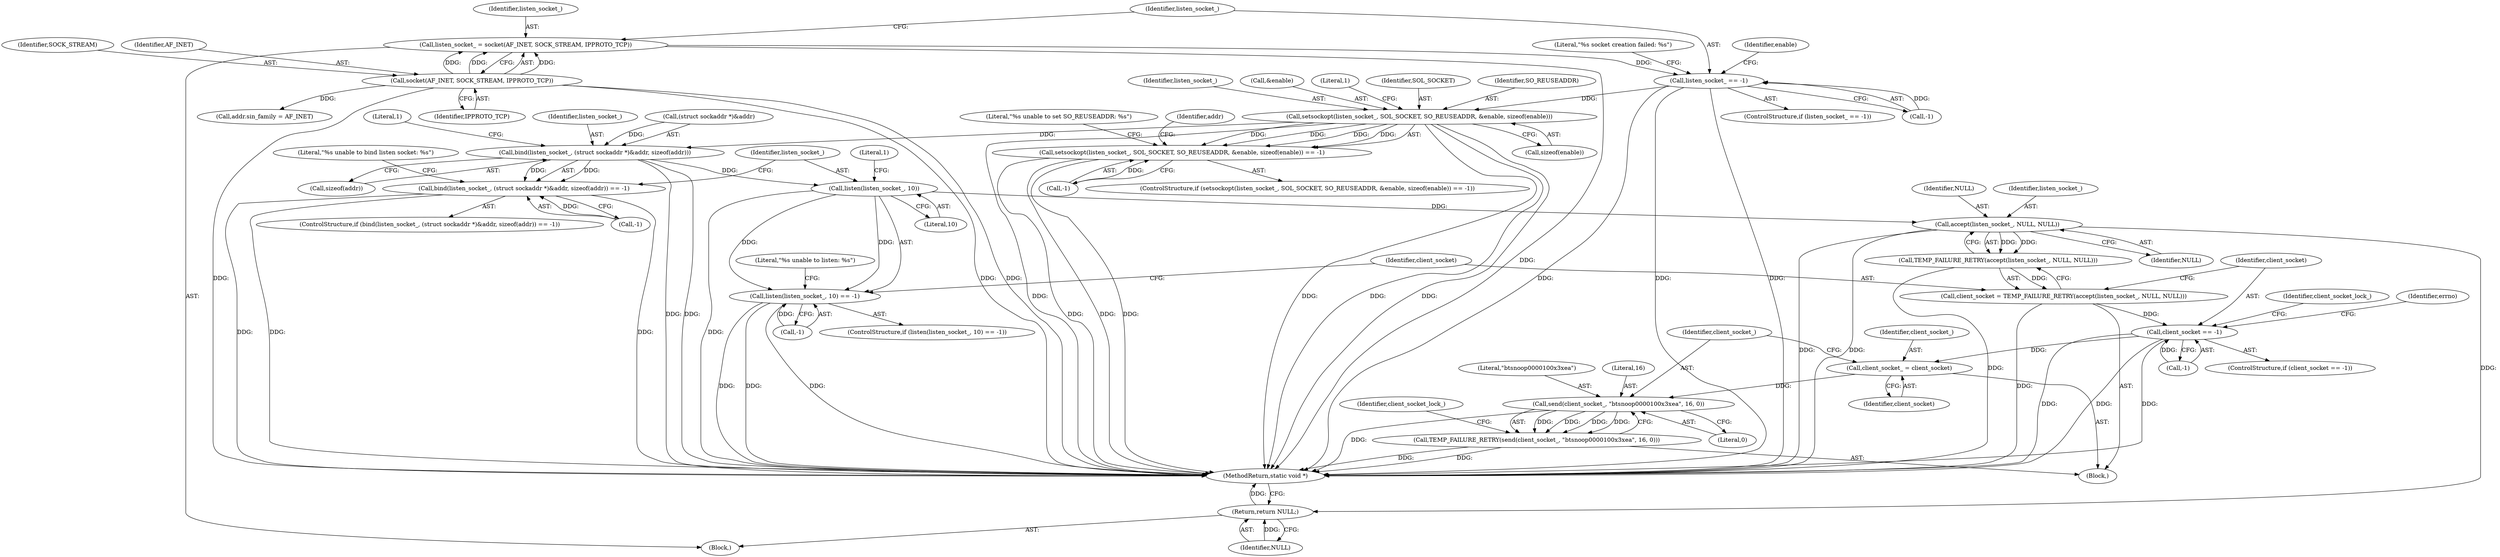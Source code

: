 digraph "0_Android_472271b153c5dc53c28beac55480a8d8434b2d5c_52@API" {
"1000112" [label="(Call,listen_socket_ = socket(AF_INET, SOCK_STREAM, IPPROTO_TCP))"];
"1000114" [label="(Call,socket(AF_INET, SOCK_STREAM, IPPROTO_TCP))"];
"1000119" [label="(Call,listen_socket_ == -1)"];
"1000136" [label="(Call,setsockopt(listen_socket_, SOL_SOCKET, SO_REUSEADDR, &enable, sizeof(enable)))"];
"1000135" [label="(Call,setsockopt(listen_socket_, SOL_SOCKET, SO_REUSEADDR, &enable, sizeof(enable)) == -1)"];
"1000175" [label="(Call,bind(listen_socket_, (struct sockaddr *)&addr, sizeof(addr)))"];
"1000174" [label="(Call,bind(listen_socket_, (struct sockaddr *)&addr, sizeof(addr)) == -1)"];
"1000194" [label="(Call,listen(listen_socket_, 10))"];
"1000193" [label="(Call,listen(listen_socket_, 10) == -1)"];
"1000212" [label="(Call,accept(listen_socket_, NULL, NULL))"];
"1000211" [label="(Call,TEMP_FAILURE_RETRY(accept(listen_socket_, NULL, NULL)))"];
"1000209" [label="(Call,client_socket = TEMP_FAILURE_RETRY(accept(listen_socket_, NULL, NULL)))"];
"1000217" [label="(Call,client_socket == -1)"];
"1000244" [label="(Call,client_socket_ = client_socket)"];
"1000248" [label="(Call,send(client_socket_, \"btsnoop\0\0\0\0\1\0\0\x3\xea\", 16, 0))"];
"1000247" [label="(Call,TEMP_FAILURE_RETRY(send(client_socket_, \"btsnoop\0\0\0\0\1\0\0\x3\xea\", 16, 0)))"];
"1000260" [label="(Return,return NULL;)"];
"1000209" [label="(Call,client_socket = TEMP_FAILURE_RETRY(accept(listen_socket_, NULL, NULL)))"];
"1000116" [label="(Identifier,SOCK_STREAM)"];
"1000173" [label="(ControlStructure,if (bind(listen_socket_, (struct sockaddr *)&addr, sizeof(addr)) == -1))"];
"1000255" [label="(Identifier,client_socket_lock_)"];
"1000177" [label="(Call,(struct sockaddr *)&addr)"];
"1000194" [label="(Call,listen(listen_socket_, 10))"];
"1000192" [label="(ControlStructure,if (listen(listen_socket_, 10) == -1))"];
"1000156" [label="(Identifier,addr)"];
"1000114" [label="(Call,socket(AF_INET, SOCK_STREAM, IPPROTO_TCP))"];
"1000137" [label="(Identifier,listen_socket_)"];
"1000218" [label="(Identifier,client_socket)"];
"1000134" [label="(ControlStructure,if (setsockopt(listen_socket_, SOL_SOCKET, SO_REUSEADDR, &enable, sizeof(enable)) == -1))"];
"1000118" [label="(ControlStructure,if (listen_socket_ == -1))"];
"1000184" [label="(Literal,1)"];
"1000210" [label="(Identifier,client_socket)"];
"1000252" [label="(Literal,0)"];
"1000195" [label="(Identifier,listen_socket_)"];
"1000125" [label="(Literal,\"%s socket creation failed: %s\")"];
"1000115" [label="(Identifier,AF_INET)"];
"1000247" [label="(Call,TEMP_FAILURE_RETRY(send(client_socket_, \"btsnoop\0\0\0\0\1\0\0\x3\xea\", 16, 0)))"];
"1000212" [label="(Call,accept(listen_socket_, NULL, NULL))"];
"1000119" [label="(Call,listen_socket_ == -1)"];
"1000174" [label="(Call,bind(listen_socket_, (struct sockaddr *)&addr, sizeof(addr)) == -1)"];
"1000198" [label="(Literal,1)"];
"1000120" [label="(Identifier,listen_socket_)"];
"1000142" [label="(Call,sizeof(enable))"];
"1000140" [label="(Call,&enable)"];
"1000251" [label="(Literal,16)"];
"1000187" [label="(Literal,\"%s unable to bind listen socket: %s\")"];
"1000219" [label="(Call,-1)"];
"1000145" [label="(Literal,1)"];
"1000211" [label="(Call,TEMP_FAILURE_RETRY(accept(listen_socket_, NULL, NULL)))"];
"1000217" [label="(Call,client_socket == -1)"];
"1000138" [label="(Identifier,SOL_SOCKET)"];
"1000214" [label="(Identifier,NULL)"];
"1000183" [label="(Call,-1)"];
"1000197" [label="(Call,-1)"];
"1000240" [label="(Identifier,client_socket_lock_)"];
"1000144" [label="(Call,-1)"];
"1000248" [label="(Call,send(client_socket_, \"btsnoop\0\0\0\0\1\0\0\x3\xea\", 16, 0))"];
"1000201" [label="(Literal,\"%s unable to listen: %s\")"];
"1000117" [label="(Identifier,IPPROTO_TCP)"];
"1000244" [label="(Call,client_socket_ = client_socket)"];
"1000249" [label="(Identifier,client_socket_)"];
"1000176" [label="(Identifier,listen_socket_)"];
"1000213" [label="(Identifier,listen_socket_)"];
"1000135" [label="(Call,setsockopt(listen_socket_, SOL_SOCKET, SO_REUSEADDR, &enable, sizeof(enable)) == -1)"];
"1000103" [label="(Block,)"];
"1000261" [label="(Identifier,NULL)"];
"1000121" [label="(Call,-1)"];
"1000112" [label="(Call,listen_socket_ = socket(AF_INET, SOCK_STREAM, IPPROTO_TCP))"];
"1000139" [label="(Identifier,SO_REUSEADDR)"];
"1000260" [label="(Return,return NULL;)"];
"1000245" [label="(Identifier,client_socket_)"];
"1000215" [label="(Identifier,NULL)"];
"1000175" [label="(Call,bind(listen_socket_, (struct sockaddr *)&addr, sizeof(addr)))"];
"1000196" [label="(Literal,10)"];
"1000148" [label="(Literal,\"%s unable to set SO_REUSEADDR: %s\")"];
"1000113" [label="(Identifier,listen_socket_)"];
"1000132" [label="(Identifier,enable)"];
"1000250" [label="(Literal,\"btsnoop\0\0\0\0\1\0\0\x3\xea\")"];
"1000154" [label="(Call,addr.sin_family = AF_INET)"];
"1000225" [label="(Identifier,errno)"];
"1000216" [label="(ControlStructure,if (client_socket == -1))"];
"1000246" [label="(Identifier,client_socket)"];
"1000181" [label="(Call,sizeof(addr))"];
"1000193" [label="(Call,listen(listen_socket_, 10) == -1)"];
"1000207" [label="(Block,)"];
"1000262" [label="(MethodReturn,static void *)"];
"1000136" [label="(Call,setsockopt(listen_socket_, SOL_SOCKET, SO_REUSEADDR, &enable, sizeof(enable)))"];
"1000112" -> "1000103"  [label="AST: "];
"1000112" -> "1000114"  [label="CFG: "];
"1000113" -> "1000112"  [label="AST: "];
"1000114" -> "1000112"  [label="AST: "];
"1000120" -> "1000112"  [label="CFG: "];
"1000112" -> "1000262"  [label="DDG: "];
"1000114" -> "1000112"  [label="DDG: "];
"1000114" -> "1000112"  [label="DDG: "];
"1000114" -> "1000112"  [label="DDG: "];
"1000112" -> "1000119"  [label="DDG: "];
"1000114" -> "1000117"  [label="CFG: "];
"1000115" -> "1000114"  [label="AST: "];
"1000116" -> "1000114"  [label="AST: "];
"1000117" -> "1000114"  [label="AST: "];
"1000114" -> "1000262"  [label="DDG: "];
"1000114" -> "1000262"  [label="DDG: "];
"1000114" -> "1000262"  [label="DDG: "];
"1000114" -> "1000154"  [label="DDG: "];
"1000119" -> "1000118"  [label="AST: "];
"1000119" -> "1000121"  [label="CFG: "];
"1000120" -> "1000119"  [label="AST: "];
"1000121" -> "1000119"  [label="AST: "];
"1000125" -> "1000119"  [label="CFG: "];
"1000132" -> "1000119"  [label="CFG: "];
"1000119" -> "1000262"  [label="DDG: "];
"1000119" -> "1000262"  [label="DDG: "];
"1000119" -> "1000262"  [label="DDG: "];
"1000121" -> "1000119"  [label="DDG: "];
"1000119" -> "1000136"  [label="DDG: "];
"1000136" -> "1000135"  [label="AST: "];
"1000136" -> "1000142"  [label="CFG: "];
"1000137" -> "1000136"  [label="AST: "];
"1000138" -> "1000136"  [label="AST: "];
"1000139" -> "1000136"  [label="AST: "];
"1000140" -> "1000136"  [label="AST: "];
"1000142" -> "1000136"  [label="AST: "];
"1000145" -> "1000136"  [label="CFG: "];
"1000136" -> "1000262"  [label="DDG: "];
"1000136" -> "1000262"  [label="DDG: "];
"1000136" -> "1000262"  [label="DDG: "];
"1000136" -> "1000262"  [label="DDG: "];
"1000136" -> "1000135"  [label="DDG: "];
"1000136" -> "1000135"  [label="DDG: "];
"1000136" -> "1000135"  [label="DDG: "];
"1000136" -> "1000135"  [label="DDG: "];
"1000136" -> "1000175"  [label="DDG: "];
"1000135" -> "1000134"  [label="AST: "];
"1000135" -> "1000144"  [label="CFG: "];
"1000144" -> "1000135"  [label="AST: "];
"1000148" -> "1000135"  [label="CFG: "];
"1000156" -> "1000135"  [label="CFG: "];
"1000135" -> "1000262"  [label="DDG: "];
"1000135" -> "1000262"  [label="DDG: "];
"1000135" -> "1000262"  [label="DDG: "];
"1000144" -> "1000135"  [label="DDG: "];
"1000175" -> "1000174"  [label="AST: "];
"1000175" -> "1000181"  [label="CFG: "];
"1000176" -> "1000175"  [label="AST: "];
"1000177" -> "1000175"  [label="AST: "];
"1000181" -> "1000175"  [label="AST: "];
"1000184" -> "1000175"  [label="CFG: "];
"1000175" -> "1000262"  [label="DDG: "];
"1000175" -> "1000262"  [label="DDG: "];
"1000175" -> "1000174"  [label="DDG: "];
"1000175" -> "1000174"  [label="DDG: "];
"1000177" -> "1000175"  [label="DDG: "];
"1000175" -> "1000194"  [label="DDG: "];
"1000174" -> "1000173"  [label="AST: "];
"1000174" -> "1000183"  [label="CFG: "];
"1000183" -> "1000174"  [label="AST: "];
"1000187" -> "1000174"  [label="CFG: "];
"1000195" -> "1000174"  [label="CFG: "];
"1000174" -> "1000262"  [label="DDG: "];
"1000174" -> "1000262"  [label="DDG: "];
"1000174" -> "1000262"  [label="DDG: "];
"1000183" -> "1000174"  [label="DDG: "];
"1000194" -> "1000193"  [label="AST: "];
"1000194" -> "1000196"  [label="CFG: "];
"1000195" -> "1000194"  [label="AST: "];
"1000196" -> "1000194"  [label="AST: "];
"1000198" -> "1000194"  [label="CFG: "];
"1000194" -> "1000262"  [label="DDG: "];
"1000194" -> "1000193"  [label="DDG: "];
"1000194" -> "1000193"  [label="DDG: "];
"1000194" -> "1000212"  [label="DDG: "];
"1000193" -> "1000192"  [label="AST: "];
"1000193" -> "1000197"  [label="CFG: "];
"1000197" -> "1000193"  [label="AST: "];
"1000201" -> "1000193"  [label="CFG: "];
"1000210" -> "1000193"  [label="CFG: "];
"1000193" -> "1000262"  [label="DDG: "];
"1000193" -> "1000262"  [label="DDG: "];
"1000193" -> "1000262"  [label="DDG: "];
"1000197" -> "1000193"  [label="DDG: "];
"1000212" -> "1000211"  [label="AST: "];
"1000212" -> "1000215"  [label="CFG: "];
"1000213" -> "1000212"  [label="AST: "];
"1000214" -> "1000212"  [label="AST: "];
"1000215" -> "1000212"  [label="AST: "];
"1000211" -> "1000212"  [label="CFG: "];
"1000212" -> "1000262"  [label="DDG: "];
"1000212" -> "1000262"  [label="DDG: "];
"1000212" -> "1000211"  [label="DDG: "];
"1000212" -> "1000211"  [label="DDG: "];
"1000212" -> "1000260"  [label="DDG: "];
"1000211" -> "1000209"  [label="AST: "];
"1000209" -> "1000211"  [label="CFG: "];
"1000211" -> "1000262"  [label="DDG: "];
"1000211" -> "1000209"  [label="DDG: "];
"1000209" -> "1000207"  [label="AST: "];
"1000210" -> "1000209"  [label="AST: "];
"1000218" -> "1000209"  [label="CFG: "];
"1000209" -> "1000262"  [label="DDG: "];
"1000209" -> "1000217"  [label="DDG: "];
"1000217" -> "1000216"  [label="AST: "];
"1000217" -> "1000219"  [label="CFG: "];
"1000218" -> "1000217"  [label="AST: "];
"1000219" -> "1000217"  [label="AST: "];
"1000225" -> "1000217"  [label="CFG: "];
"1000240" -> "1000217"  [label="CFG: "];
"1000217" -> "1000262"  [label="DDG: "];
"1000217" -> "1000262"  [label="DDG: "];
"1000217" -> "1000262"  [label="DDG: "];
"1000219" -> "1000217"  [label="DDG: "];
"1000217" -> "1000244"  [label="DDG: "];
"1000244" -> "1000207"  [label="AST: "];
"1000244" -> "1000246"  [label="CFG: "];
"1000245" -> "1000244"  [label="AST: "];
"1000246" -> "1000244"  [label="AST: "];
"1000249" -> "1000244"  [label="CFG: "];
"1000244" -> "1000248"  [label="DDG: "];
"1000248" -> "1000247"  [label="AST: "];
"1000248" -> "1000252"  [label="CFG: "];
"1000249" -> "1000248"  [label="AST: "];
"1000250" -> "1000248"  [label="AST: "];
"1000251" -> "1000248"  [label="AST: "];
"1000252" -> "1000248"  [label="AST: "];
"1000247" -> "1000248"  [label="CFG: "];
"1000248" -> "1000262"  [label="DDG: "];
"1000248" -> "1000247"  [label="DDG: "];
"1000248" -> "1000247"  [label="DDG: "];
"1000248" -> "1000247"  [label="DDG: "];
"1000248" -> "1000247"  [label="DDG: "];
"1000247" -> "1000207"  [label="AST: "];
"1000255" -> "1000247"  [label="CFG: "];
"1000247" -> "1000262"  [label="DDG: "];
"1000247" -> "1000262"  [label="DDG: "];
"1000260" -> "1000103"  [label="AST: "];
"1000260" -> "1000261"  [label="CFG: "];
"1000261" -> "1000260"  [label="AST: "];
"1000262" -> "1000260"  [label="CFG: "];
"1000260" -> "1000262"  [label="DDG: "];
"1000261" -> "1000260"  [label="DDG: "];
}
